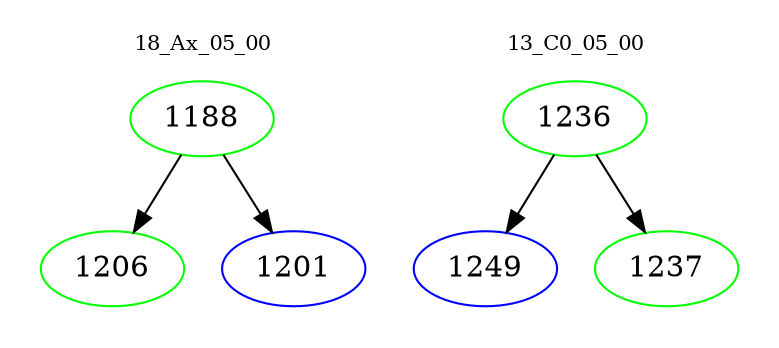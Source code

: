 digraph{
subgraph cluster_0 {
color = white
label = "18_Ax_05_00";
fontsize=10;
T0_1188 [label="1188", color="green"]
T0_1188 -> T0_1206 [color="black"]
T0_1206 [label="1206", color="green"]
T0_1188 -> T0_1201 [color="black"]
T0_1201 [label="1201", color="blue"]
}
subgraph cluster_1 {
color = white
label = "13_C0_05_00";
fontsize=10;
T1_1236 [label="1236", color="green"]
T1_1236 -> T1_1249 [color="black"]
T1_1249 [label="1249", color="blue"]
T1_1236 -> T1_1237 [color="black"]
T1_1237 [label="1237", color="green"]
}
}
